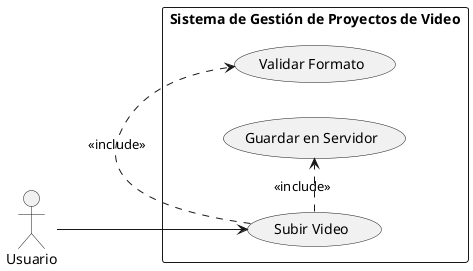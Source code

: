 @startuml
left to right direction

actor Usuario

rectangle "Sistema de Gestión de Proyectos de Video" {
  Usuario --> (Subir Video)
  (Subir Video) .> (Validar Formato) : <<include>>
  (Subir Video) .> (Guardar en Servidor) : <<include>>
}
@enduml

